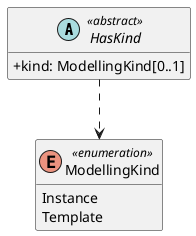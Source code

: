 @startuml
skinparam classAttributeIconSize 0
hide methods

abstract class HasKind <<abstract>> {
  +kind: ModellingKind[0..1] 
}
enum ModellingKind <<enumeration>> {
  Instance
  Template
}
HasKind ..> ModellingKind
@enduml
